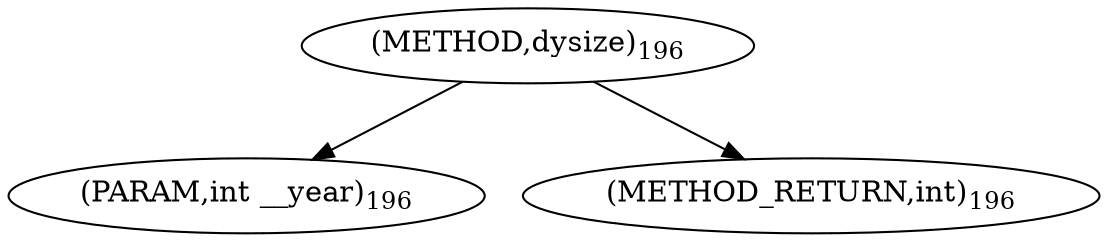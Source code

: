 digraph "dysize" {  
"7960" [label = <(METHOD,dysize)<SUB>196</SUB>> ]
"7961" [label = <(PARAM,int __year)<SUB>196</SUB>> ]
"7962" [label = <(METHOD_RETURN,int)<SUB>196</SUB>> ]
  "7960" -> "7961" 
  "7960" -> "7962" 
}
